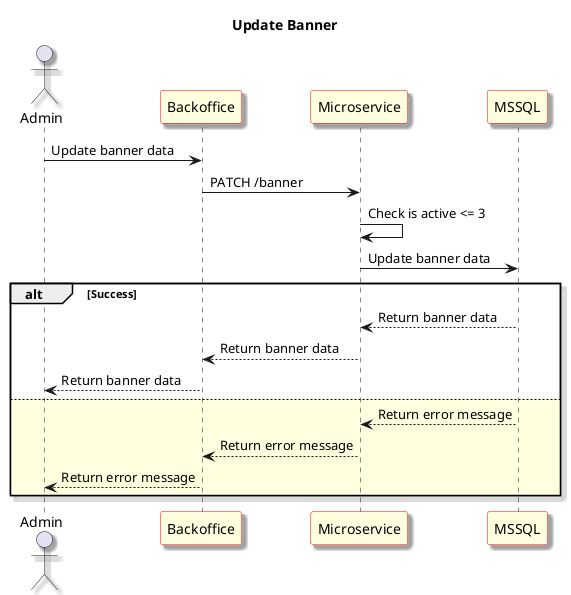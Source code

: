 @startuml Update Banner
skinparam shadowing true
skinparam sequence {
	ParticipantBackgroundColor LightYellow
	ParticipantBorderColor red
}
Title: Update Banner
actor "Admin" as User1
participant "Backoffice" as Frontend
participant "Microservice" as Microservice
participant "MSSQL" as Database

User1 -> Frontend: Update banner data

Frontend -> Microservice: PATCH /banner

Microservice -> Microservice: Check is active <= 3

Microservice -> Database: Update banner data

alt Success

Database --> Microservice: Return banner data

Microservice --> Frontend: Return banner data

Frontend --> User1: Return banner data

else #LightYellow

Database --> Microservice: Return error message

Microservice --> Frontend: Return error message

Frontend --> User1: Return error message

end

@enduml